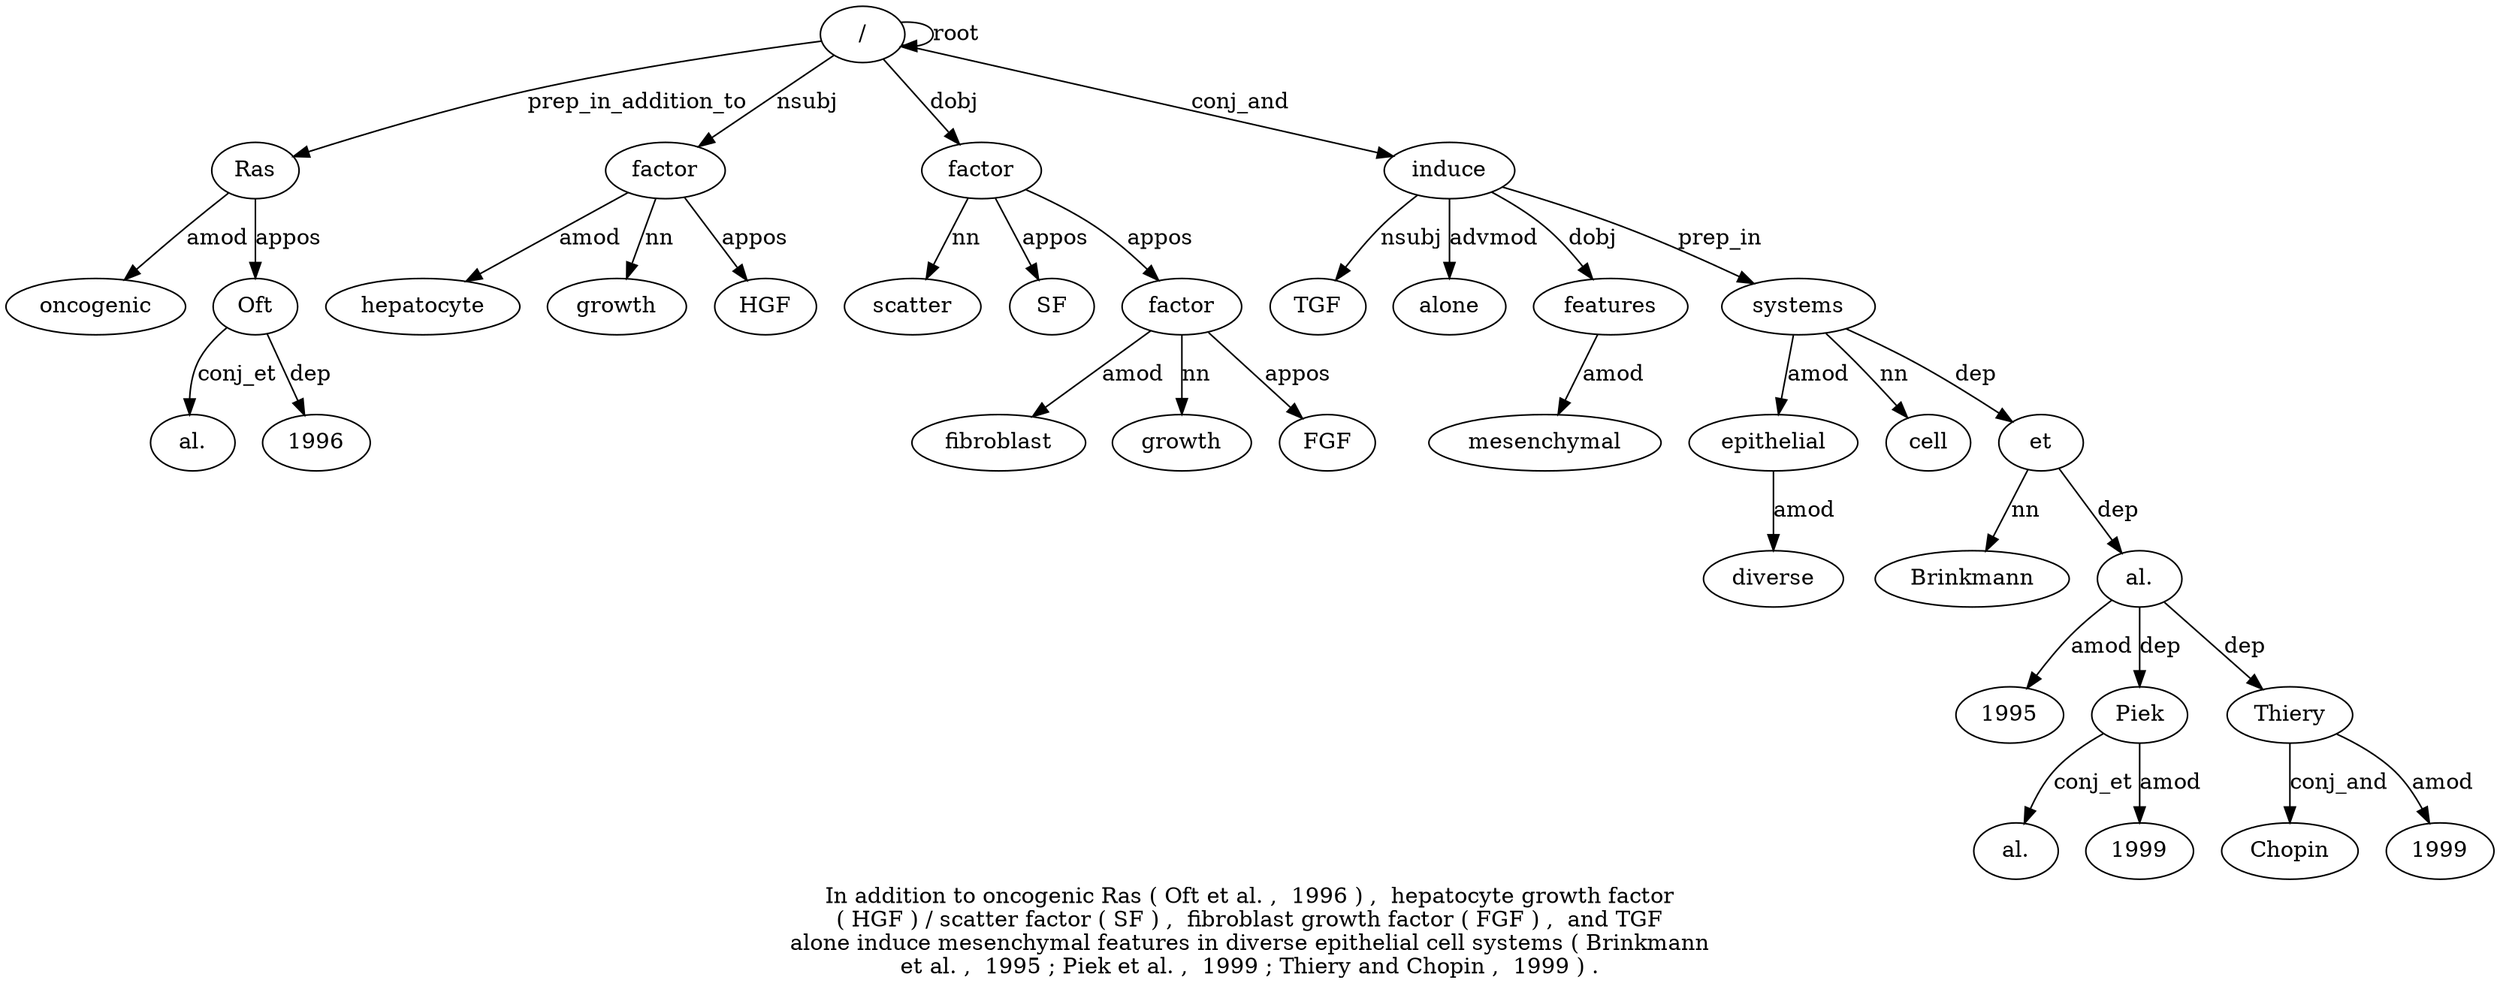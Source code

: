 digraph "In addition to oncogenic Ras ( Oft et al. ,  1996 ) ,  hepatocyte growth factor ( HGF ) / scatter factor ( SF ) ,  fibroblast growth factor ( FGF ) ,  and TGF alone induce mesenchymal features in diverse epithelial cell systems ( Brinkmann et al. ,  1995 ; Piek et al. ,  1999 ; Thiery and Chopin ,  1999 ) ." {
label="In addition to oncogenic Ras ( Oft et al. ,  1996 ) ,  hepatocyte growth factor
( HGF ) / scatter factor ( SF ) ,  fibroblast growth factor ( FGF ) ,  and TGF
alone induce mesenchymal features in diverse epithelial cell systems ( Brinkmann
et al. ,  1995 ; Piek et al. ,  1999 ; Thiery and Chopin ,  1999 ) .";
Ras5 [style=filled, fillcolor=white, label=Ras];
oncogenic4 [style=filled, fillcolor=white, label=oncogenic];
Ras5 -> oncogenic4  [label=amod];
"/20" [style=filled, fillcolor=white, label="/"];
"/20" -> Ras5  [label=prep_in_addition_to];
Oft7 [style=filled, fillcolor=white, label=Oft];
Ras5 -> Oft7  [label=appos];
"al.9" [style=filled, fillcolor=white, label="al."];
Oft7 -> "al.9"  [label=conj_et];
1996 [style=filled, fillcolor=white, label=1996];
Oft7 -> 1996  [label=dep];
factor16 [style=filled, fillcolor=white, label=factor];
hepatocyte14 [style=filled, fillcolor=white, label=hepatocyte];
factor16 -> hepatocyte14  [label=amod];
growth15 [style=filled, fillcolor=white, label=growth];
factor16 -> growth15  [label=nn];
"/20" -> factor16  [label=nsubj];
HGF18 [style=filled, fillcolor=white, label=HGF];
factor16 -> HGF18  [label=appos];
"/20" -> "/20"  [label=root];
factor22 [style=filled, fillcolor=white, label=factor];
scatter21 [style=filled, fillcolor=white, label=scatter];
factor22 -> scatter21  [label=nn];
"/20" -> factor22  [label=dobj];
SF24 [style=filled, fillcolor=white, label=SF];
factor22 -> SF24  [label=appos];
factor29 [style=filled, fillcolor=white, label=factor];
fibroblast27 [style=filled, fillcolor=white, label=fibroblast];
factor29 -> fibroblast27  [label=amod];
growth28 [style=filled, fillcolor=white, label=growth];
factor29 -> growth28  [label=nn];
factor22 -> factor29  [label=appos];
FGF31 [style=filled, fillcolor=white, label=FGF];
factor29 -> FGF31  [label=appos];
induce37 [style=filled, fillcolor=white, label=induce];
TGF35 [style=filled, fillcolor=white, label=TGF];
induce37 -> TGF35  [label=nsubj];
alone36 [style=filled, fillcolor=white, label=alone];
induce37 -> alone36  [label=advmod];
"/20" -> induce37  [label=conj_and];
features39 [style=filled, fillcolor=white, label=features];
mesenchymal38 [style=filled, fillcolor=white, label=mesenchymal];
features39 -> mesenchymal38  [label=amod];
induce37 -> features39  [label=dobj];
epithelial42 [style=filled, fillcolor=white, label=epithelial];
diverse41 [style=filled, fillcolor=white, label=diverse];
epithelial42 -> diverse41  [label=amod];
systems44 [style=filled, fillcolor=white, label=systems];
systems44 -> epithelial42  [label=amod];
cell43 [style=filled, fillcolor=white, label=cell];
systems44 -> cell43  [label=nn];
induce37 -> systems44  [label=prep_in];
et47 [style=filled, fillcolor=white, label=et];
Brinkmann46 [style=filled, fillcolor=white, label=Brinkmann];
et47 -> Brinkmann46  [label=nn];
systems44 -> et47  [label=dep];
"al.48" [style=filled, fillcolor=white, label="al."];
et47 -> "al.48"  [label=dep];
199550 [style=filled, fillcolor=white, label=1995];
"al.48" -> 199550  [label=amod];
Piek52 [style=filled, fillcolor=white, label=Piek];
"al.48" -> Piek52  [label=dep];
"al.54" [style=filled, fillcolor=white, label="al."];
Piek52 -> "al.54"  [label=conj_et];
199956 [style=filled, fillcolor=white, label=1999];
Piek52 -> 199956  [label=amod];
Thiery58 [style=filled, fillcolor=white, label=Thiery];
"al.48" -> Thiery58  [label=dep];
Chopin60 [style=filled, fillcolor=white, label=Chopin];
Thiery58 -> Chopin60  [label=conj_and];
199962 [style=filled, fillcolor=white, label=1999];
Thiery58 -> 199962  [label=amod];
}
